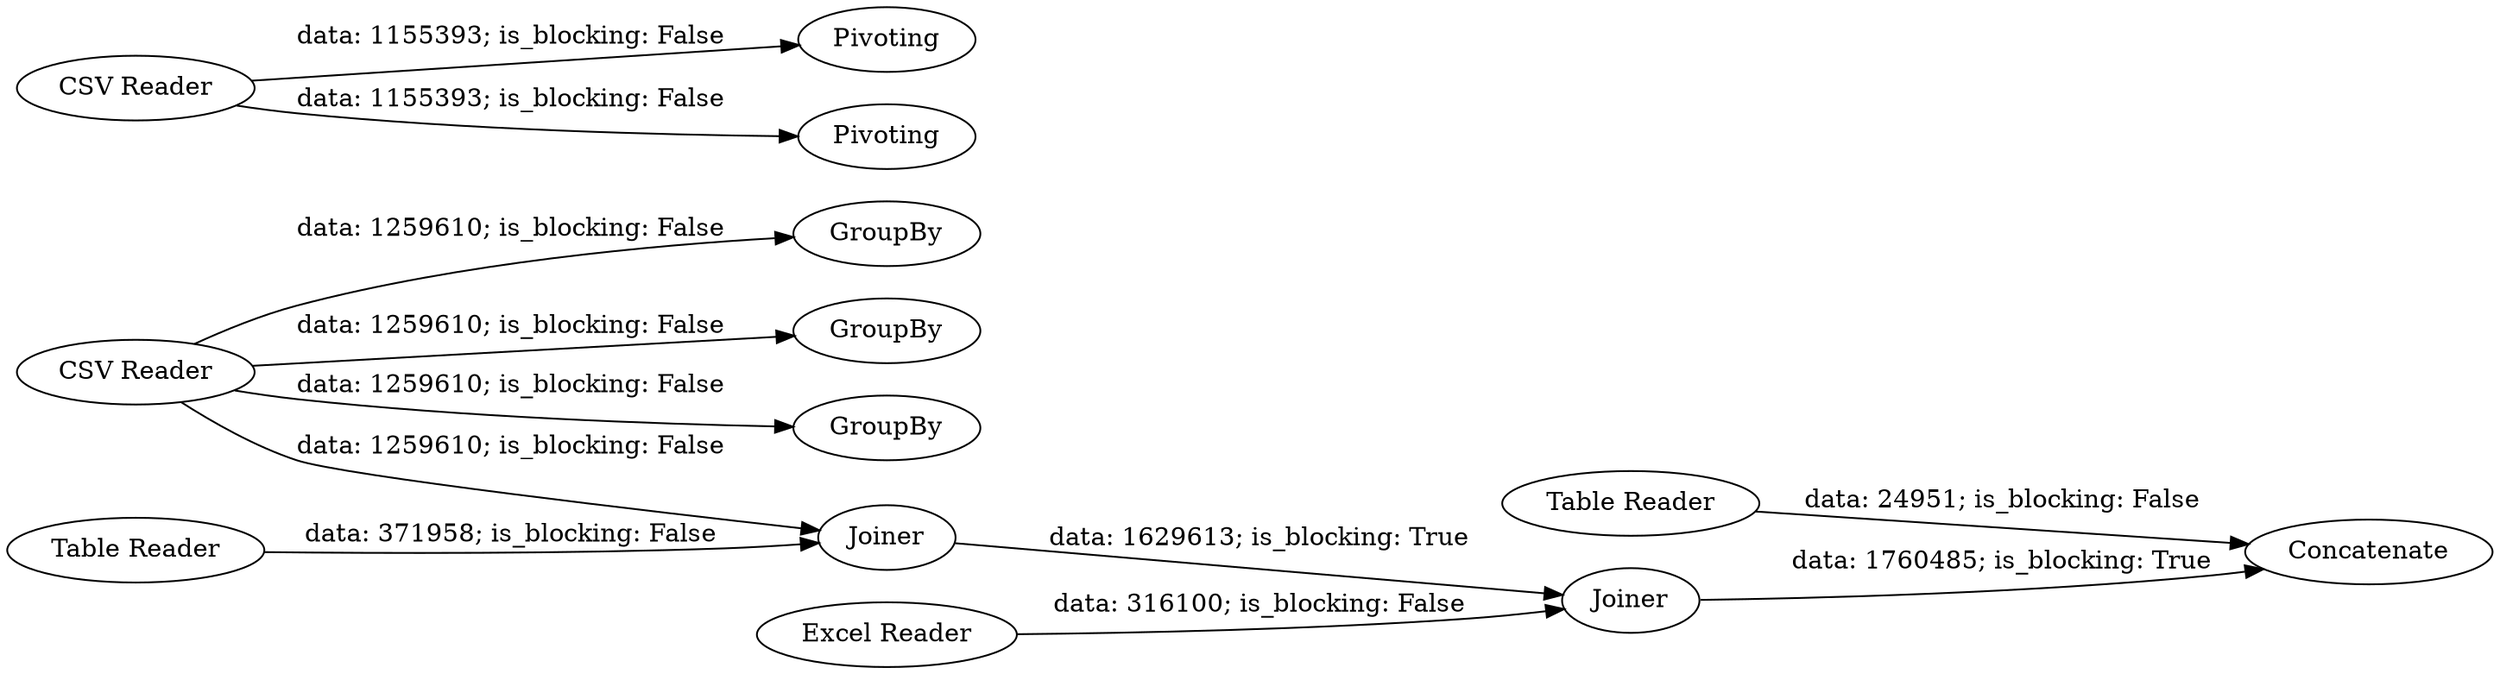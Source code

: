 digraph {
	"-100470579420597271_33" [label="Table Reader"]
	"-100470579420597271_9" [label=GroupBy]
	"-100470579420597271_4" [label=GroupBy]
	"-100470579420597271_16" [label=Concatenate]
	"-100470579420597271_35" [label=Joiner]
	"-100470579420597271_30" [label="CSV Reader"]
	"-100470579420597271_12" [label=Pivoting]
	"-100470579420597271_34" [label=Joiner]
	"-100470579420597271_6" [label=Pivoting]
	"-100470579420597271_36" [label="Table Reader"]
	"-100470579420597271_31" [label="CSV Reader"]
	"-100470579420597271_2" [label=GroupBy]
	"-100470579420597271_19" [label="Excel Reader"]
	"-100470579420597271_33" -> "-100470579420597271_16" [label="data: 24951; is_blocking: False"]
	"-100470579420597271_30" -> "-100470579420597271_9" [label="data: 1259610; is_blocking: False"]
	"-100470579420597271_34" -> "-100470579420597271_35" [label="data: 1629613; is_blocking: True"]
	"-100470579420597271_30" -> "-100470579420597271_34" [label="data: 1259610; is_blocking: False"]
	"-100470579420597271_31" -> "-100470579420597271_12" [label="data: 1155393; is_blocking: False"]
	"-100470579420597271_30" -> "-100470579420597271_4" [label="data: 1259610; is_blocking: False"]
	"-100470579420597271_31" -> "-100470579420597271_6" [label="data: 1155393; is_blocking: False"]
	"-100470579420597271_35" -> "-100470579420597271_16" [label="data: 1760485; is_blocking: True"]
	"-100470579420597271_19" -> "-100470579420597271_35" [label="data: 316100; is_blocking: False"]
	"-100470579420597271_30" -> "-100470579420597271_2" [label="data: 1259610; is_blocking: False"]
	"-100470579420597271_36" -> "-100470579420597271_34" [label="data: 371958; is_blocking: False"]
	rankdir=LR
}
